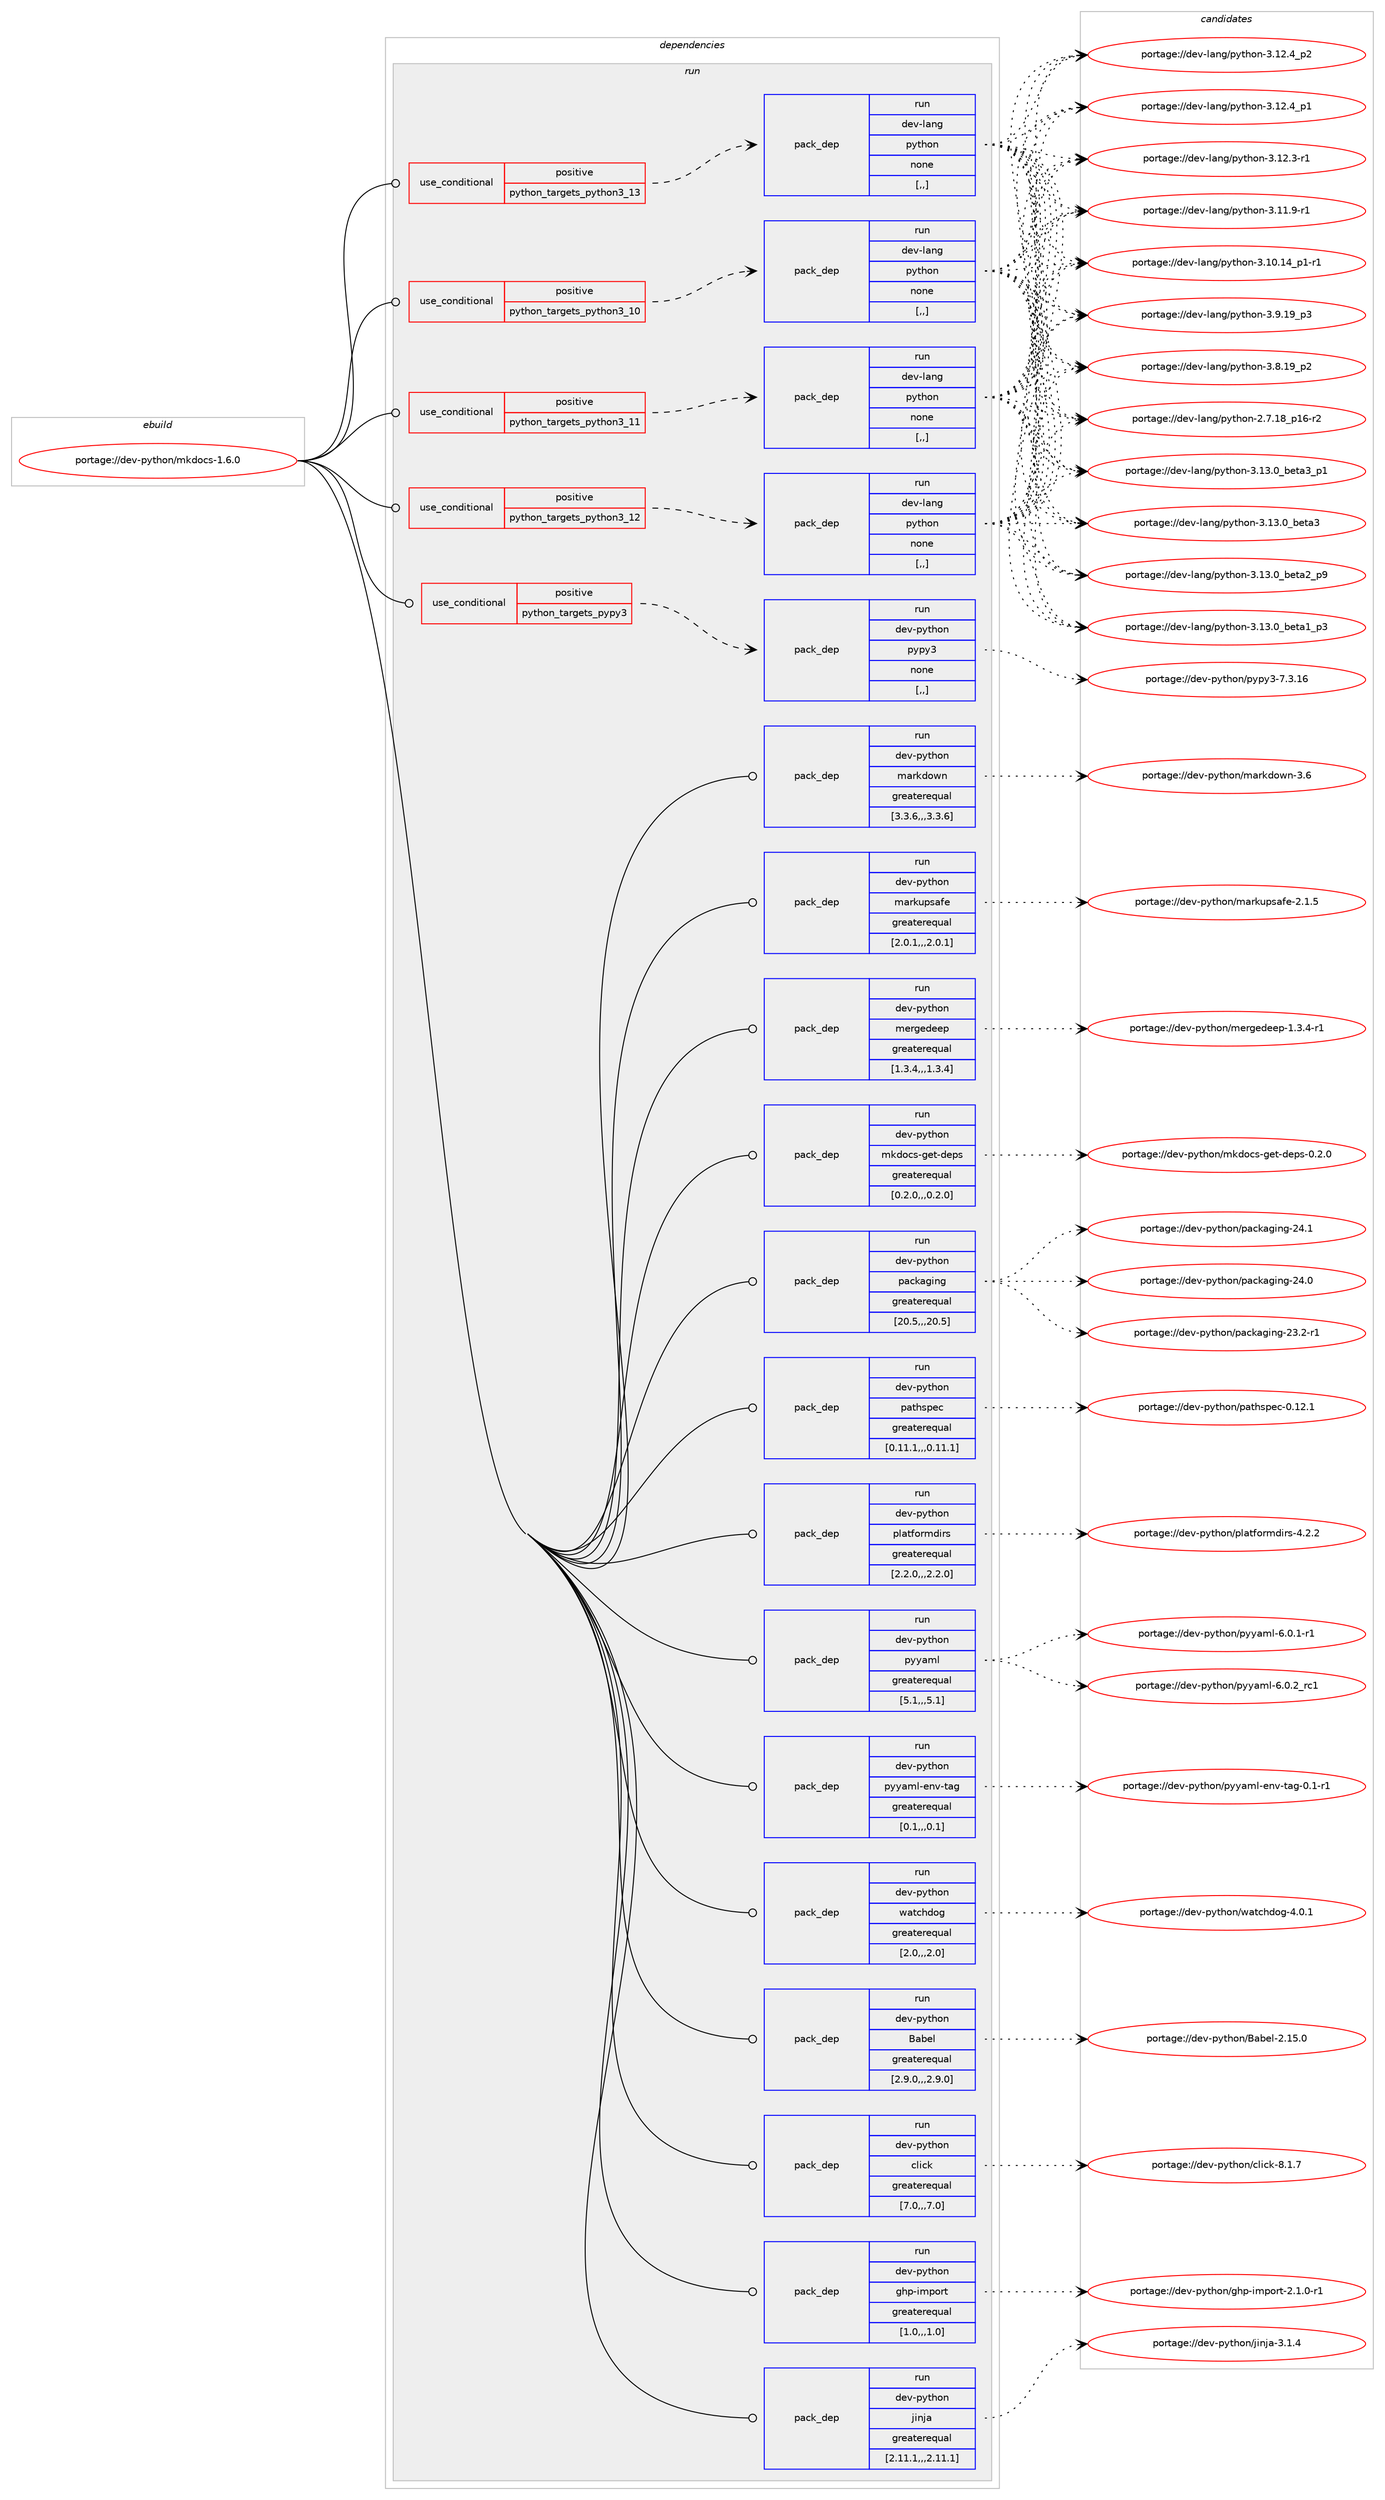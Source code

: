 digraph prolog {

# *************
# Graph options
# *************

newrank=true;
concentrate=true;
compound=true;
graph [rankdir=LR,fontname=Helvetica,fontsize=10,ranksep=1.5];#, ranksep=2.5, nodesep=0.2];
edge  [arrowhead=vee];
node  [fontname=Helvetica,fontsize=10];

# **********
# The ebuild
# **********

subgraph cluster_leftcol {
color=gray;
label=<<i>ebuild</i>>;
id [label="portage://dev-python/mkdocs-1.6.0", color=red, width=4, href="../dev-python/mkdocs-1.6.0.svg"];
}

# ****************
# The dependencies
# ****************

subgraph cluster_midcol {
color=gray;
label=<<i>dependencies</i>>;
subgraph cluster_compile {
fillcolor="#eeeeee";
style=filled;
label=<<i>compile</i>>;
}
subgraph cluster_compileandrun {
fillcolor="#eeeeee";
style=filled;
label=<<i>compile and run</i>>;
}
subgraph cluster_run {
fillcolor="#eeeeee";
style=filled;
label=<<i>run</i>>;
subgraph cond34758 {
dependency150975 [label=<<TABLE BORDER="0" CELLBORDER="1" CELLSPACING="0" CELLPADDING="4"><TR><TD ROWSPAN="3" CELLPADDING="10">use_conditional</TD></TR><TR><TD>positive</TD></TR><TR><TD>python_targets_pypy3</TD></TR></TABLE>>, shape=none, color=red];
subgraph pack114968 {
dependency150976 [label=<<TABLE BORDER="0" CELLBORDER="1" CELLSPACING="0" CELLPADDING="4" WIDTH="220"><TR><TD ROWSPAN="6" CELLPADDING="30">pack_dep</TD></TR><TR><TD WIDTH="110">run</TD></TR><TR><TD>dev-python</TD></TR><TR><TD>pypy3</TD></TR><TR><TD>none</TD></TR><TR><TD>[,,]</TD></TR></TABLE>>, shape=none, color=blue];
}
dependency150975:e -> dependency150976:w [weight=20,style="dashed",arrowhead="vee"];
}
id:e -> dependency150975:w [weight=20,style="solid",arrowhead="odot"];
subgraph cond34759 {
dependency150977 [label=<<TABLE BORDER="0" CELLBORDER="1" CELLSPACING="0" CELLPADDING="4"><TR><TD ROWSPAN="3" CELLPADDING="10">use_conditional</TD></TR><TR><TD>positive</TD></TR><TR><TD>python_targets_python3_10</TD></TR></TABLE>>, shape=none, color=red];
subgraph pack114969 {
dependency150978 [label=<<TABLE BORDER="0" CELLBORDER="1" CELLSPACING="0" CELLPADDING="4" WIDTH="220"><TR><TD ROWSPAN="6" CELLPADDING="30">pack_dep</TD></TR><TR><TD WIDTH="110">run</TD></TR><TR><TD>dev-lang</TD></TR><TR><TD>python</TD></TR><TR><TD>none</TD></TR><TR><TD>[,,]</TD></TR></TABLE>>, shape=none, color=blue];
}
dependency150977:e -> dependency150978:w [weight=20,style="dashed",arrowhead="vee"];
}
id:e -> dependency150977:w [weight=20,style="solid",arrowhead="odot"];
subgraph cond34760 {
dependency150979 [label=<<TABLE BORDER="0" CELLBORDER="1" CELLSPACING="0" CELLPADDING="4"><TR><TD ROWSPAN="3" CELLPADDING="10">use_conditional</TD></TR><TR><TD>positive</TD></TR><TR><TD>python_targets_python3_11</TD></TR></TABLE>>, shape=none, color=red];
subgraph pack114970 {
dependency150980 [label=<<TABLE BORDER="0" CELLBORDER="1" CELLSPACING="0" CELLPADDING="4" WIDTH="220"><TR><TD ROWSPAN="6" CELLPADDING="30">pack_dep</TD></TR><TR><TD WIDTH="110">run</TD></TR><TR><TD>dev-lang</TD></TR><TR><TD>python</TD></TR><TR><TD>none</TD></TR><TR><TD>[,,]</TD></TR></TABLE>>, shape=none, color=blue];
}
dependency150979:e -> dependency150980:w [weight=20,style="dashed",arrowhead="vee"];
}
id:e -> dependency150979:w [weight=20,style="solid",arrowhead="odot"];
subgraph cond34761 {
dependency150981 [label=<<TABLE BORDER="0" CELLBORDER="1" CELLSPACING="0" CELLPADDING="4"><TR><TD ROWSPAN="3" CELLPADDING="10">use_conditional</TD></TR><TR><TD>positive</TD></TR><TR><TD>python_targets_python3_12</TD></TR></TABLE>>, shape=none, color=red];
subgraph pack114971 {
dependency150982 [label=<<TABLE BORDER="0" CELLBORDER="1" CELLSPACING="0" CELLPADDING="4" WIDTH="220"><TR><TD ROWSPAN="6" CELLPADDING="30">pack_dep</TD></TR><TR><TD WIDTH="110">run</TD></TR><TR><TD>dev-lang</TD></TR><TR><TD>python</TD></TR><TR><TD>none</TD></TR><TR><TD>[,,]</TD></TR></TABLE>>, shape=none, color=blue];
}
dependency150981:e -> dependency150982:w [weight=20,style="dashed",arrowhead="vee"];
}
id:e -> dependency150981:w [weight=20,style="solid",arrowhead="odot"];
subgraph cond34762 {
dependency150983 [label=<<TABLE BORDER="0" CELLBORDER="1" CELLSPACING="0" CELLPADDING="4"><TR><TD ROWSPAN="3" CELLPADDING="10">use_conditional</TD></TR><TR><TD>positive</TD></TR><TR><TD>python_targets_python3_13</TD></TR></TABLE>>, shape=none, color=red];
subgraph pack114972 {
dependency150984 [label=<<TABLE BORDER="0" CELLBORDER="1" CELLSPACING="0" CELLPADDING="4" WIDTH="220"><TR><TD ROWSPAN="6" CELLPADDING="30">pack_dep</TD></TR><TR><TD WIDTH="110">run</TD></TR><TR><TD>dev-lang</TD></TR><TR><TD>python</TD></TR><TR><TD>none</TD></TR><TR><TD>[,,]</TD></TR></TABLE>>, shape=none, color=blue];
}
dependency150983:e -> dependency150984:w [weight=20,style="dashed",arrowhead="vee"];
}
id:e -> dependency150983:w [weight=20,style="solid",arrowhead="odot"];
subgraph pack114973 {
dependency150985 [label=<<TABLE BORDER="0" CELLBORDER="1" CELLSPACING="0" CELLPADDING="4" WIDTH="220"><TR><TD ROWSPAN="6" CELLPADDING="30">pack_dep</TD></TR><TR><TD WIDTH="110">run</TD></TR><TR><TD>dev-python</TD></TR><TR><TD>Babel</TD></TR><TR><TD>greaterequal</TD></TR><TR><TD>[2.9.0,,,2.9.0]</TD></TR></TABLE>>, shape=none, color=blue];
}
id:e -> dependency150985:w [weight=20,style="solid",arrowhead="odot"];
subgraph pack114974 {
dependency150986 [label=<<TABLE BORDER="0" CELLBORDER="1" CELLSPACING="0" CELLPADDING="4" WIDTH="220"><TR><TD ROWSPAN="6" CELLPADDING="30">pack_dep</TD></TR><TR><TD WIDTH="110">run</TD></TR><TR><TD>dev-python</TD></TR><TR><TD>click</TD></TR><TR><TD>greaterequal</TD></TR><TR><TD>[7.0,,,7.0]</TD></TR></TABLE>>, shape=none, color=blue];
}
id:e -> dependency150986:w [weight=20,style="solid",arrowhead="odot"];
subgraph pack114975 {
dependency150987 [label=<<TABLE BORDER="0" CELLBORDER="1" CELLSPACING="0" CELLPADDING="4" WIDTH="220"><TR><TD ROWSPAN="6" CELLPADDING="30">pack_dep</TD></TR><TR><TD WIDTH="110">run</TD></TR><TR><TD>dev-python</TD></TR><TR><TD>ghp-import</TD></TR><TR><TD>greaterequal</TD></TR><TR><TD>[1.0,,,1.0]</TD></TR></TABLE>>, shape=none, color=blue];
}
id:e -> dependency150987:w [weight=20,style="solid",arrowhead="odot"];
subgraph pack114976 {
dependency150988 [label=<<TABLE BORDER="0" CELLBORDER="1" CELLSPACING="0" CELLPADDING="4" WIDTH="220"><TR><TD ROWSPAN="6" CELLPADDING="30">pack_dep</TD></TR><TR><TD WIDTH="110">run</TD></TR><TR><TD>dev-python</TD></TR><TR><TD>jinja</TD></TR><TR><TD>greaterequal</TD></TR><TR><TD>[2.11.1,,,2.11.1]</TD></TR></TABLE>>, shape=none, color=blue];
}
id:e -> dependency150988:w [weight=20,style="solid",arrowhead="odot"];
subgraph pack114977 {
dependency150989 [label=<<TABLE BORDER="0" CELLBORDER="1" CELLSPACING="0" CELLPADDING="4" WIDTH="220"><TR><TD ROWSPAN="6" CELLPADDING="30">pack_dep</TD></TR><TR><TD WIDTH="110">run</TD></TR><TR><TD>dev-python</TD></TR><TR><TD>markdown</TD></TR><TR><TD>greaterequal</TD></TR><TR><TD>[3.3.6,,,3.3.6]</TD></TR></TABLE>>, shape=none, color=blue];
}
id:e -> dependency150989:w [weight=20,style="solid",arrowhead="odot"];
subgraph pack114978 {
dependency150990 [label=<<TABLE BORDER="0" CELLBORDER="1" CELLSPACING="0" CELLPADDING="4" WIDTH="220"><TR><TD ROWSPAN="6" CELLPADDING="30">pack_dep</TD></TR><TR><TD WIDTH="110">run</TD></TR><TR><TD>dev-python</TD></TR><TR><TD>markupsafe</TD></TR><TR><TD>greaterequal</TD></TR><TR><TD>[2.0.1,,,2.0.1]</TD></TR></TABLE>>, shape=none, color=blue];
}
id:e -> dependency150990:w [weight=20,style="solid",arrowhead="odot"];
subgraph pack114979 {
dependency150991 [label=<<TABLE BORDER="0" CELLBORDER="1" CELLSPACING="0" CELLPADDING="4" WIDTH="220"><TR><TD ROWSPAN="6" CELLPADDING="30">pack_dep</TD></TR><TR><TD WIDTH="110">run</TD></TR><TR><TD>dev-python</TD></TR><TR><TD>mergedeep</TD></TR><TR><TD>greaterequal</TD></TR><TR><TD>[1.3.4,,,1.3.4]</TD></TR></TABLE>>, shape=none, color=blue];
}
id:e -> dependency150991:w [weight=20,style="solid",arrowhead="odot"];
subgraph pack114980 {
dependency150992 [label=<<TABLE BORDER="0" CELLBORDER="1" CELLSPACING="0" CELLPADDING="4" WIDTH="220"><TR><TD ROWSPAN="6" CELLPADDING="30">pack_dep</TD></TR><TR><TD WIDTH="110">run</TD></TR><TR><TD>dev-python</TD></TR><TR><TD>mkdocs-get-deps</TD></TR><TR><TD>greaterequal</TD></TR><TR><TD>[0.2.0,,,0.2.0]</TD></TR></TABLE>>, shape=none, color=blue];
}
id:e -> dependency150992:w [weight=20,style="solid",arrowhead="odot"];
subgraph pack114981 {
dependency150993 [label=<<TABLE BORDER="0" CELLBORDER="1" CELLSPACING="0" CELLPADDING="4" WIDTH="220"><TR><TD ROWSPAN="6" CELLPADDING="30">pack_dep</TD></TR><TR><TD WIDTH="110">run</TD></TR><TR><TD>dev-python</TD></TR><TR><TD>packaging</TD></TR><TR><TD>greaterequal</TD></TR><TR><TD>[20.5,,,20.5]</TD></TR></TABLE>>, shape=none, color=blue];
}
id:e -> dependency150993:w [weight=20,style="solid",arrowhead="odot"];
subgraph pack114982 {
dependency150994 [label=<<TABLE BORDER="0" CELLBORDER="1" CELLSPACING="0" CELLPADDING="4" WIDTH="220"><TR><TD ROWSPAN="6" CELLPADDING="30">pack_dep</TD></TR><TR><TD WIDTH="110">run</TD></TR><TR><TD>dev-python</TD></TR><TR><TD>pathspec</TD></TR><TR><TD>greaterequal</TD></TR><TR><TD>[0.11.1,,,0.11.1]</TD></TR></TABLE>>, shape=none, color=blue];
}
id:e -> dependency150994:w [weight=20,style="solid",arrowhead="odot"];
subgraph pack114983 {
dependency150995 [label=<<TABLE BORDER="0" CELLBORDER="1" CELLSPACING="0" CELLPADDING="4" WIDTH="220"><TR><TD ROWSPAN="6" CELLPADDING="30">pack_dep</TD></TR><TR><TD WIDTH="110">run</TD></TR><TR><TD>dev-python</TD></TR><TR><TD>platformdirs</TD></TR><TR><TD>greaterequal</TD></TR><TR><TD>[2.2.0,,,2.2.0]</TD></TR></TABLE>>, shape=none, color=blue];
}
id:e -> dependency150995:w [weight=20,style="solid",arrowhead="odot"];
subgraph pack114984 {
dependency150996 [label=<<TABLE BORDER="0" CELLBORDER="1" CELLSPACING="0" CELLPADDING="4" WIDTH="220"><TR><TD ROWSPAN="6" CELLPADDING="30">pack_dep</TD></TR><TR><TD WIDTH="110">run</TD></TR><TR><TD>dev-python</TD></TR><TR><TD>pyyaml</TD></TR><TR><TD>greaterequal</TD></TR><TR><TD>[5.1,,,5.1]</TD></TR></TABLE>>, shape=none, color=blue];
}
id:e -> dependency150996:w [weight=20,style="solid",arrowhead="odot"];
subgraph pack114985 {
dependency150997 [label=<<TABLE BORDER="0" CELLBORDER="1" CELLSPACING="0" CELLPADDING="4" WIDTH="220"><TR><TD ROWSPAN="6" CELLPADDING="30">pack_dep</TD></TR><TR><TD WIDTH="110">run</TD></TR><TR><TD>dev-python</TD></TR><TR><TD>pyyaml-env-tag</TD></TR><TR><TD>greaterequal</TD></TR><TR><TD>[0.1,,,0.1]</TD></TR></TABLE>>, shape=none, color=blue];
}
id:e -> dependency150997:w [weight=20,style="solid",arrowhead="odot"];
subgraph pack114986 {
dependency150998 [label=<<TABLE BORDER="0" CELLBORDER="1" CELLSPACING="0" CELLPADDING="4" WIDTH="220"><TR><TD ROWSPAN="6" CELLPADDING="30">pack_dep</TD></TR><TR><TD WIDTH="110">run</TD></TR><TR><TD>dev-python</TD></TR><TR><TD>watchdog</TD></TR><TR><TD>greaterequal</TD></TR><TR><TD>[2.0,,,2.0]</TD></TR></TABLE>>, shape=none, color=blue];
}
id:e -> dependency150998:w [weight=20,style="solid",arrowhead="odot"];
}
}

# **************
# The candidates
# **************

subgraph cluster_choices {
rank=same;
color=gray;
label=<<i>candidates</i>>;

subgraph choice114968 {
color=black;
nodesep=1;
choice10010111845112121116104111110471121211121215145554651464954 [label="portage://dev-python/pypy3-7.3.16", color=red, width=4,href="../dev-python/pypy3-7.3.16.svg"];
dependency150976:e -> choice10010111845112121116104111110471121211121215145554651464954:w [style=dotted,weight="100"];
}
subgraph choice114969 {
color=black;
nodesep=1;
choice10010111845108971101034711212111610411111045514649514648959810111697519511249 [label="portage://dev-lang/python-3.13.0_beta3_p1", color=red, width=4,href="../dev-lang/python-3.13.0_beta3_p1.svg"];
choice1001011184510897110103471121211161041111104551464951464895981011169751 [label="portage://dev-lang/python-3.13.0_beta3", color=red, width=4,href="../dev-lang/python-3.13.0_beta3.svg"];
choice10010111845108971101034711212111610411111045514649514648959810111697509511257 [label="portage://dev-lang/python-3.13.0_beta2_p9", color=red, width=4,href="../dev-lang/python-3.13.0_beta2_p9.svg"];
choice10010111845108971101034711212111610411111045514649514648959810111697499511251 [label="portage://dev-lang/python-3.13.0_beta1_p3", color=red, width=4,href="../dev-lang/python-3.13.0_beta1_p3.svg"];
choice100101118451089711010347112121116104111110455146495046529511250 [label="portage://dev-lang/python-3.12.4_p2", color=red, width=4,href="../dev-lang/python-3.12.4_p2.svg"];
choice100101118451089711010347112121116104111110455146495046529511249 [label="portage://dev-lang/python-3.12.4_p1", color=red, width=4,href="../dev-lang/python-3.12.4_p1.svg"];
choice100101118451089711010347112121116104111110455146495046514511449 [label="portage://dev-lang/python-3.12.3-r1", color=red, width=4,href="../dev-lang/python-3.12.3-r1.svg"];
choice100101118451089711010347112121116104111110455146494946574511449 [label="portage://dev-lang/python-3.11.9-r1", color=red, width=4,href="../dev-lang/python-3.11.9-r1.svg"];
choice100101118451089711010347112121116104111110455146494846495295112494511449 [label="portage://dev-lang/python-3.10.14_p1-r1", color=red, width=4,href="../dev-lang/python-3.10.14_p1-r1.svg"];
choice100101118451089711010347112121116104111110455146574649579511251 [label="portage://dev-lang/python-3.9.19_p3", color=red, width=4,href="../dev-lang/python-3.9.19_p3.svg"];
choice100101118451089711010347112121116104111110455146564649579511250 [label="portage://dev-lang/python-3.8.19_p2", color=red, width=4,href="../dev-lang/python-3.8.19_p2.svg"];
choice100101118451089711010347112121116104111110455046554649569511249544511450 [label="portage://dev-lang/python-2.7.18_p16-r2", color=red, width=4,href="../dev-lang/python-2.7.18_p16-r2.svg"];
dependency150978:e -> choice10010111845108971101034711212111610411111045514649514648959810111697519511249:w [style=dotted,weight="100"];
dependency150978:e -> choice1001011184510897110103471121211161041111104551464951464895981011169751:w [style=dotted,weight="100"];
dependency150978:e -> choice10010111845108971101034711212111610411111045514649514648959810111697509511257:w [style=dotted,weight="100"];
dependency150978:e -> choice10010111845108971101034711212111610411111045514649514648959810111697499511251:w [style=dotted,weight="100"];
dependency150978:e -> choice100101118451089711010347112121116104111110455146495046529511250:w [style=dotted,weight="100"];
dependency150978:e -> choice100101118451089711010347112121116104111110455146495046529511249:w [style=dotted,weight="100"];
dependency150978:e -> choice100101118451089711010347112121116104111110455146495046514511449:w [style=dotted,weight="100"];
dependency150978:e -> choice100101118451089711010347112121116104111110455146494946574511449:w [style=dotted,weight="100"];
dependency150978:e -> choice100101118451089711010347112121116104111110455146494846495295112494511449:w [style=dotted,weight="100"];
dependency150978:e -> choice100101118451089711010347112121116104111110455146574649579511251:w [style=dotted,weight="100"];
dependency150978:e -> choice100101118451089711010347112121116104111110455146564649579511250:w [style=dotted,weight="100"];
dependency150978:e -> choice100101118451089711010347112121116104111110455046554649569511249544511450:w [style=dotted,weight="100"];
}
subgraph choice114970 {
color=black;
nodesep=1;
choice10010111845108971101034711212111610411111045514649514648959810111697519511249 [label="portage://dev-lang/python-3.13.0_beta3_p1", color=red, width=4,href="../dev-lang/python-3.13.0_beta3_p1.svg"];
choice1001011184510897110103471121211161041111104551464951464895981011169751 [label="portage://dev-lang/python-3.13.0_beta3", color=red, width=4,href="../dev-lang/python-3.13.0_beta3.svg"];
choice10010111845108971101034711212111610411111045514649514648959810111697509511257 [label="portage://dev-lang/python-3.13.0_beta2_p9", color=red, width=4,href="../dev-lang/python-3.13.0_beta2_p9.svg"];
choice10010111845108971101034711212111610411111045514649514648959810111697499511251 [label="portage://dev-lang/python-3.13.0_beta1_p3", color=red, width=4,href="../dev-lang/python-3.13.0_beta1_p3.svg"];
choice100101118451089711010347112121116104111110455146495046529511250 [label="portage://dev-lang/python-3.12.4_p2", color=red, width=4,href="../dev-lang/python-3.12.4_p2.svg"];
choice100101118451089711010347112121116104111110455146495046529511249 [label="portage://dev-lang/python-3.12.4_p1", color=red, width=4,href="../dev-lang/python-3.12.4_p1.svg"];
choice100101118451089711010347112121116104111110455146495046514511449 [label="portage://dev-lang/python-3.12.3-r1", color=red, width=4,href="../dev-lang/python-3.12.3-r1.svg"];
choice100101118451089711010347112121116104111110455146494946574511449 [label="portage://dev-lang/python-3.11.9-r1", color=red, width=4,href="../dev-lang/python-3.11.9-r1.svg"];
choice100101118451089711010347112121116104111110455146494846495295112494511449 [label="portage://dev-lang/python-3.10.14_p1-r1", color=red, width=4,href="../dev-lang/python-3.10.14_p1-r1.svg"];
choice100101118451089711010347112121116104111110455146574649579511251 [label="portage://dev-lang/python-3.9.19_p3", color=red, width=4,href="../dev-lang/python-3.9.19_p3.svg"];
choice100101118451089711010347112121116104111110455146564649579511250 [label="portage://dev-lang/python-3.8.19_p2", color=red, width=4,href="../dev-lang/python-3.8.19_p2.svg"];
choice100101118451089711010347112121116104111110455046554649569511249544511450 [label="portage://dev-lang/python-2.7.18_p16-r2", color=red, width=4,href="../dev-lang/python-2.7.18_p16-r2.svg"];
dependency150980:e -> choice10010111845108971101034711212111610411111045514649514648959810111697519511249:w [style=dotted,weight="100"];
dependency150980:e -> choice1001011184510897110103471121211161041111104551464951464895981011169751:w [style=dotted,weight="100"];
dependency150980:e -> choice10010111845108971101034711212111610411111045514649514648959810111697509511257:w [style=dotted,weight="100"];
dependency150980:e -> choice10010111845108971101034711212111610411111045514649514648959810111697499511251:w [style=dotted,weight="100"];
dependency150980:e -> choice100101118451089711010347112121116104111110455146495046529511250:w [style=dotted,weight="100"];
dependency150980:e -> choice100101118451089711010347112121116104111110455146495046529511249:w [style=dotted,weight="100"];
dependency150980:e -> choice100101118451089711010347112121116104111110455146495046514511449:w [style=dotted,weight="100"];
dependency150980:e -> choice100101118451089711010347112121116104111110455146494946574511449:w [style=dotted,weight="100"];
dependency150980:e -> choice100101118451089711010347112121116104111110455146494846495295112494511449:w [style=dotted,weight="100"];
dependency150980:e -> choice100101118451089711010347112121116104111110455146574649579511251:w [style=dotted,weight="100"];
dependency150980:e -> choice100101118451089711010347112121116104111110455146564649579511250:w [style=dotted,weight="100"];
dependency150980:e -> choice100101118451089711010347112121116104111110455046554649569511249544511450:w [style=dotted,weight="100"];
}
subgraph choice114971 {
color=black;
nodesep=1;
choice10010111845108971101034711212111610411111045514649514648959810111697519511249 [label="portage://dev-lang/python-3.13.0_beta3_p1", color=red, width=4,href="../dev-lang/python-3.13.0_beta3_p1.svg"];
choice1001011184510897110103471121211161041111104551464951464895981011169751 [label="portage://dev-lang/python-3.13.0_beta3", color=red, width=4,href="../dev-lang/python-3.13.0_beta3.svg"];
choice10010111845108971101034711212111610411111045514649514648959810111697509511257 [label="portage://dev-lang/python-3.13.0_beta2_p9", color=red, width=4,href="../dev-lang/python-3.13.0_beta2_p9.svg"];
choice10010111845108971101034711212111610411111045514649514648959810111697499511251 [label="portage://dev-lang/python-3.13.0_beta1_p3", color=red, width=4,href="../dev-lang/python-3.13.0_beta1_p3.svg"];
choice100101118451089711010347112121116104111110455146495046529511250 [label="portage://dev-lang/python-3.12.4_p2", color=red, width=4,href="../dev-lang/python-3.12.4_p2.svg"];
choice100101118451089711010347112121116104111110455146495046529511249 [label="portage://dev-lang/python-3.12.4_p1", color=red, width=4,href="../dev-lang/python-3.12.4_p1.svg"];
choice100101118451089711010347112121116104111110455146495046514511449 [label="portage://dev-lang/python-3.12.3-r1", color=red, width=4,href="../dev-lang/python-3.12.3-r1.svg"];
choice100101118451089711010347112121116104111110455146494946574511449 [label="portage://dev-lang/python-3.11.9-r1", color=red, width=4,href="../dev-lang/python-3.11.9-r1.svg"];
choice100101118451089711010347112121116104111110455146494846495295112494511449 [label="portage://dev-lang/python-3.10.14_p1-r1", color=red, width=4,href="../dev-lang/python-3.10.14_p1-r1.svg"];
choice100101118451089711010347112121116104111110455146574649579511251 [label="portage://dev-lang/python-3.9.19_p3", color=red, width=4,href="../dev-lang/python-3.9.19_p3.svg"];
choice100101118451089711010347112121116104111110455146564649579511250 [label="portage://dev-lang/python-3.8.19_p2", color=red, width=4,href="../dev-lang/python-3.8.19_p2.svg"];
choice100101118451089711010347112121116104111110455046554649569511249544511450 [label="portage://dev-lang/python-2.7.18_p16-r2", color=red, width=4,href="../dev-lang/python-2.7.18_p16-r2.svg"];
dependency150982:e -> choice10010111845108971101034711212111610411111045514649514648959810111697519511249:w [style=dotted,weight="100"];
dependency150982:e -> choice1001011184510897110103471121211161041111104551464951464895981011169751:w [style=dotted,weight="100"];
dependency150982:e -> choice10010111845108971101034711212111610411111045514649514648959810111697509511257:w [style=dotted,weight="100"];
dependency150982:e -> choice10010111845108971101034711212111610411111045514649514648959810111697499511251:w [style=dotted,weight="100"];
dependency150982:e -> choice100101118451089711010347112121116104111110455146495046529511250:w [style=dotted,weight="100"];
dependency150982:e -> choice100101118451089711010347112121116104111110455146495046529511249:w [style=dotted,weight="100"];
dependency150982:e -> choice100101118451089711010347112121116104111110455146495046514511449:w [style=dotted,weight="100"];
dependency150982:e -> choice100101118451089711010347112121116104111110455146494946574511449:w [style=dotted,weight="100"];
dependency150982:e -> choice100101118451089711010347112121116104111110455146494846495295112494511449:w [style=dotted,weight="100"];
dependency150982:e -> choice100101118451089711010347112121116104111110455146574649579511251:w [style=dotted,weight="100"];
dependency150982:e -> choice100101118451089711010347112121116104111110455146564649579511250:w [style=dotted,weight="100"];
dependency150982:e -> choice100101118451089711010347112121116104111110455046554649569511249544511450:w [style=dotted,weight="100"];
}
subgraph choice114972 {
color=black;
nodesep=1;
choice10010111845108971101034711212111610411111045514649514648959810111697519511249 [label="portage://dev-lang/python-3.13.0_beta3_p1", color=red, width=4,href="../dev-lang/python-3.13.0_beta3_p1.svg"];
choice1001011184510897110103471121211161041111104551464951464895981011169751 [label="portage://dev-lang/python-3.13.0_beta3", color=red, width=4,href="../dev-lang/python-3.13.0_beta3.svg"];
choice10010111845108971101034711212111610411111045514649514648959810111697509511257 [label="portage://dev-lang/python-3.13.0_beta2_p9", color=red, width=4,href="../dev-lang/python-3.13.0_beta2_p9.svg"];
choice10010111845108971101034711212111610411111045514649514648959810111697499511251 [label="portage://dev-lang/python-3.13.0_beta1_p3", color=red, width=4,href="../dev-lang/python-3.13.0_beta1_p3.svg"];
choice100101118451089711010347112121116104111110455146495046529511250 [label="portage://dev-lang/python-3.12.4_p2", color=red, width=4,href="../dev-lang/python-3.12.4_p2.svg"];
choice100101118451089711010347112121116104111110455146495046529511249 [label="portage://dev-lang/python-3.12.4_p1", color=red, width=4,href="../dev-lang/python-3.12.4_p1.svg"];
choice100101118451089711010347112121116104111110455146495046514511449 [label="portage://dev-lang/python-3.12.3-r1", color=red, width=4,href="../dev-lang/python-3.12.3-r1.svg"];
choice100101118451089711010347112121116104111110455146494946574511449 [label="portage://dev-lang/python-3.11.9-r1", color=red, width=4,href="../dev-lang/python-3.11.9-r1.svg"];
choice100101118451089711010347112121116104111110455146494846495295112494511449 [label="portage://dev-lang/python-3.10.14_p1-r1", color=red, width=4,href="../dev-lang/python-3.10.14_p1-r1.svg"];
choice100101118451089711010347112121116104111110455146574649579511251 [label="portage://dev-lang/python-3.9.19_p3", color=red, width=4,href="../dev-lang/python-3.9.19_p3.svg"];
choice100101118451089711010347112121116104111110455146564649579511250 [label="portage://dev-lang/python-3.8.19_p2", color=red, width=4,href="../dev-lang/python-3.8.19_p2.svg"];
choice100101118451089711010347112121116104111110455046554649569511249544511450 [label="portage://dev-lang/python-2.7.18_p16-r2", color=red, width=4,href="../dev-lang/python-2.7.18_p16-r2.svg"];
dependency150984:e -> choice10010111845108971101034711212111610411111045514649514648959810111697519511249:w [style=dotted,weight="100"];
dependency150984:e -> choice1001011184510897110103471121211161041111104551464951464895981011169751:w [style=dotted,weight="100"];
dependency150984:e -> choice10010111845108971101034711212111610411111045514649514648959810111697509511257:w [style=dotted,weight="100"];
dependency150984:e -> choice10010111845108971101034711212111610411111045514649514648959810111697499511251:w [style=dotted,weight="100"];
dependency150984:e -> choice100101118451089711010347112121116104111110455146495046529511250:w [style=dotted,weight="100"];
dependency150984:e -> choice100101118451089711010347112121116104111110455146495046529511249:w [style=dotted,weight="100"];
dependency150984:e -> choice100101118451089711010347112121116104111110455146495046514511449:w [style=dotted,weight="100"];
dependency150984:e -> choice100101118451089711010347112121116104111110455146494946574511449:w [style=dotted,weight="100"];
dependency150984:e -> choice100101118451089711010347112121116104111110455146494846495295112494511449:w [style=dotted,weight="100"];
dependency150984:e -> choice100101118451089711010347112121116104111110455146574649579511251:w [style=dotted,weight="100"];
dependency150984:e -> choice100101118451089711010347112121116104111110455146564649579511250:w [style=dotted,weight="100"];
dependency150984:e -> choice100101118451089711010347112121116104111110455046554649569511249544511450:w [style=dotted,weight="100"];
}
subgraph choice114973 {
color=black;
nodesep=1;
choice100101118451121211161041111104766979810110845504649534648 [label="portage://dev-python/Babel-2.15.0", color=red, width=4,href="../dev-python/Babel-2.15.0.svg"];
dependency150985:e -> choice100101118451121211161041111104766979810110845504649534648:w [style=dotted,weight="100"];
}
subgraph choice114974 {
color=black;
nodesep=1;
choice10010111845112121116104111110479910810599107455646494655 [label="portage://dev-python/click-8.1.7", color=red, width=4,href="../dev-python/click-8.1.7.svg"];
dependency150986:e -> choice10010111845112121116104111110479910810599107455646494655:w [style=dotted,weight="100"];
}
subgraph choice114975 {
color=black;
nodesep=1;
choice1001011184511212111610411111047103104112451051091121111141164550464946484511449 [label="portage://dev-python/ghp-import-2.1.0-r1", color=red, width=4,href="../dev-python/ghp-import-2.1.0-r1.svg"];
dependency150987:e -> choice1001011184511212111610411111047103104112451051091121111141164550464946484511449:w [style=dotted,weight="100"];
}
subgraph choice114976 {
color=black;
nodesep=1;
choice100101118451121211161041111104710610511010697455146494652 [label="portage://dev-python/jinja-3.1.4", color=red, width=4,href="../dev-python/jinja-3.1.4.svg"];
dependency150988:e -> choice100101118451121211161041111104710610511010697455146494652:w [style=dotted,weight="100"];
}
subgraph choice114977 {
color=black;
nodesep=1;
choice10010111845112121116104111110471099711410710011111911045514654 [label="portage://dev-python/markdown-3.6", color=red, width=4,href="../dev-python/markdown-3.6.svg"];
dependency150989:e -> choice10010111845112121116104111110471099711410710011111911045514654:w [style=dotted,weight="100"];
}
subgraph choice114978 {
color=black;
nodesep=1;
choice10010111845112121116104111110471099711410711711211597102101455046494653 [label="portage://dev-python/markupsafe-2.1.5", color=red, width=4,href="../dev-python/markupsafe-2.1.5.svg"];
dependency150990:e -> choice10010111845112121116104111110471099711410711711211597102101455046494653:w [style=dotted,weight="100"];
}
subgraph choice114979 {
color=black;
nodesep=1;
choice10010111845112121116104111110471091011141031011001011011124549465146524511449 [label="portage://dev-python/mergedeep-1.3.4-r1", color=red, width=4,href="../dev-python/mergedeep-1.3.4-r1.svg"];
dependency150991:e -> choice10010111845112121116104111110471091011141031011001011011124549465146524511449:w [style=dotted,weight="100"];
}
subgraph choice114980 {
color=black;
nodesep=1;
choice1001011184511212111610411111047109107100111991154510310111645100101112115454846504648 [label="portage://dev-python/mkdocs-get-deps-0.2.0", color=red, width=4,href="../dev-python/mkdocs-get-deps-0.2.0.svg"];
dependency150992:e -> choice1001011184511212111610411111047109107100111991154510310111645100101112115454846504648:w [style=dotted,weight="100"];
}
subgraph choice114981 {
color=black;
nodesep=1;
choice10010111845112121116104111110471129799107971031051101034550524649 [label="portage://dev-python/packaging-24.1", color=red, width=4,href="../dev-python/packaging-24.1.svg"];
choice10010111845112121116104111110471129799107971031051101034550524648 [label="portage://dev-python/packaging-24.0", color=red, width=4,href="../dev-python/packaging-24.0.svg"];
choice100101118451121211161041111104711297991079710310511010345505146504511449 [label="portage://dev-python/packaging-23.2-r1", color=red, width=4,href="../dev-python/packaging-23.2-r1.svg"];
dependency150993:e -> choice10010111845112121116104111110471129799107971031051101034550524649:w [style=dotted,weight="100"];
dependency150993:e -> choice10010111845112121116104111110471129799107971031051101034550524648:w [style=dotted,weight="100"];
dependency150993:e -> choice100101118451121211161041111104711297991079710310511010345505146504511449:w [style=dotted,weight="100"];
}
subgraph choice114982 {
color=black;
nodesep=1;
choice1001011184511212111610411111047112971161041151121019945484649504649 [label="portage://dev-python/pathspec-0.12.1", color=red, width=4,href="../dev-python/pathspec-0.12.1.svg"];
dependency150994:e -> choice1001011184511212111610411111047112971161041151121019945484649504649:w [style=dotted,weight="100"];
}
subgraph choice114983 {
color=black;
nodesep=1;
choice100101118451121211161041111104711210897116102111114109100105114115455246504650 [label="portage://dev-python/platformdirs-4.2.2", color=red, width=4,href="../dev-python/platformdirs-4.2.2.svg"];
dependency150995:e -> choice100101118451121211161041111104711210897116102111114109100105114115455246504650:w [style=dotted,weight="100"];
}
subgraph choice114984 {
color=black;
nodesep=1;
choice100101118451121211161041111104711212112197109108455446484650951149949 [label="portage://dev-python/pyyaml-6.0.2_rc1", color=red, width=4,href="../dev-python/pyyaml-6.0.2_rc1.svg"];
choice1001011184511212111610411111047112121121971091084554464846494511449 [label="portage://dev-python/pyyaml-6.0.1-r1", color=red, width=4,href="../dev-python/pyyaml-6.0.1-r1.svg"];
dependency150996:e -> choice100101118451121211161041111104711212112197109108455446484650951149949:w [style=dotted,weight="100"];
dependency150996:e -> choice1001011184511212111610411111047112121121971091084554464846494511449:w [style=dotted,weight="100"];
}
subgraph choice114985 {
color=black;
nodesep=1;
choice100101118451121211161041111104711212112197109108451011101184511697103454846494511449 [label="portage://dev-python/pyyaml-env-tag-0.1-r1", color=red, width=4,href="../dev-python/pyyaml-env-tag-0.1-r1.svg"];
dependency150997:e -> choice100101118451121211161041111104711212112197109108451011101184511697103454846494511449:w [style=dotted,weight="100"];
}
subgraph choice114986 {
color=black;
nodesep=1;
choice10010111845112121116104111110471199711699104100111103455246484649 [label="portage://dev-python/watchdog-4.0.1", color=red, width=4,href="../dev-python/watchdog-4.0.1.svg"];
dependency150998:e -> choice10010111845112121116104111110471199711699104100111103455246484649:w [style=dotted,weight="100"];
}
}

}
